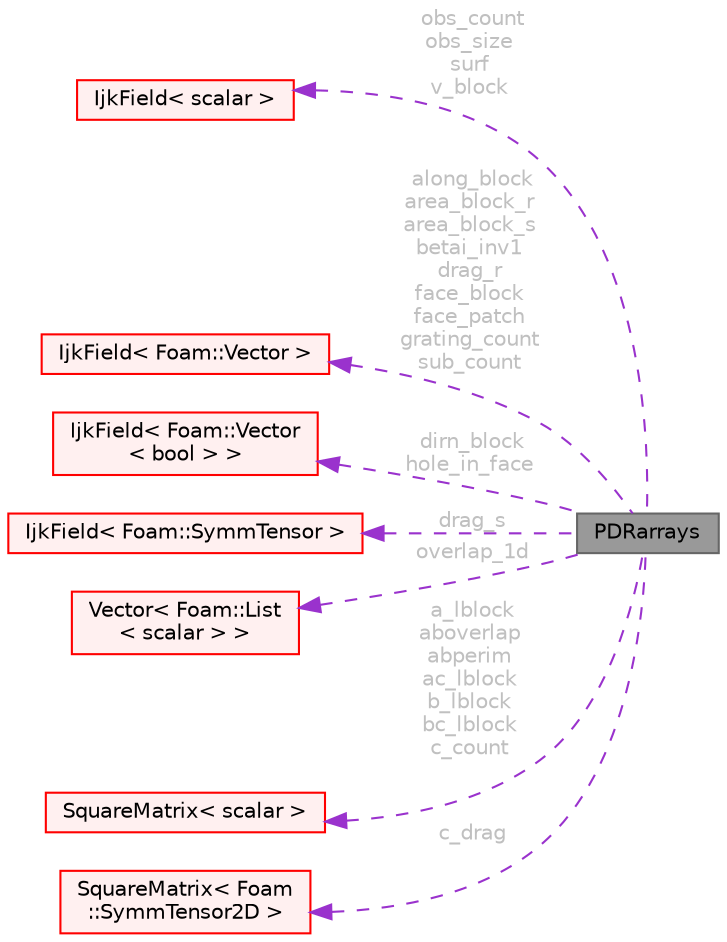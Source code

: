 digraph "PDRarrays"
{
 // LATEX_PDF_SIZE
  bgcolor="transparent";
  edge [fontname=Helvetica,fontsize=10,labelfontname=Helvetica,labelfontsize=10];
  node [fontname=Helvetica,fontsize=10,shape=box,height=0.2,width=0.4];
  rankdir="LR";
  Node1 [id="Node000001",label="PDRarrays",height=0.2,width=0.4,color="gray40", fillcolor="grey60", style="filled", fontcolor="black",tooltip="Work array definitions for PDR fields."];
  Node2 -> Node1 [id="edge1_Node000001_Node000002",dir="back",color="darkorchid3",style="dashed",tooltip=" ",label=" obs_count\nobs_size\nsurf\nv_block",fontcolor="grey" ];
  Node2 [id="Node000002",label="IjkField\< scalar \>",height=0.2,width=0.4,color="red", fillcolor="#FFF0F0", style="filled",URL="$classFoam_1_1IjkField.html",tooltip=" "];
  Node12 -> Node1 [id="edge2_Node000001_Node000012",dir="back",color="darkorchid3",style="dashed",tooltip=" ",label=" along_block\narea_block_r\narea_block_s\nbetai_inv1\ndrag_r\nface_block\nface_patch\ngrating_count\nsub_count",fontcolor="grey" ];
  Node12 [id="Node000012",label="IjkField\< Foam::Vector \>",height=0.2,width=0.4,color="red", fillcolor="#FFF0F0", style="filled",URL="$classFoam_1_1IjkField.html",tooltip=" "];
  Node14 -> Node1 [id="edge3_Node000001_Node000014",dir="back",color="darkorchid3",style="dashed",tooltip=" ",label=" dirn_block\nhole_in_face",fontcolor="grey" ];
  Node14 [id="Node000014",label="IjkField\< Foam::Vector\l\< bool \> \>",height=0.2,width=0.4,color="red", fillcolor="#FFF0F0", style="filled",URL="$classFoam_1_1IjkField.html",tooltip=" "];
  Node16 -> Node1 [id="edge4_Node000001_Node000016",dir="back",color="darkorchid3",style="dashed",tooltip=" ",label=" drag_s",fontcolor="grey" ];
  Node16 [id="Node000016",label="IjkField\< Foam::SymmTensor \>",height=0.2,width=0.4,color="red", fillcolor="#FFF0F0", style="filled",URL="$classFoam_1_1IjkField.html",tooltip=" "];
  Node18 -> Node1 [id="edge5_Node000001_Node000018",dir="back",color="darkorchid3",style="dashed",tooltip=" ",label=" overlap_1d",fontcolor="grey" ];
  Node18 [id="Node000018",label="Vector\< Foam::List\l\< scalar \> \>",height=0.2,width=0.4,color="red", fillcolor="#FFF0F0", style="filled",URL="$classFoam_1_1Vector.html",tooltip=" "];
  Node23 -> Node1 [id="edge6_Node000001_Node000023",dir="back",color="darkorchid3",style="dashed",tooltip=" ",label=" a_lblock\naboverlap\nabperim\nac_lblock\nb_lblock\nbc_lblock\nc_count",fontcolor="grey" ];
  Node23 [id="Node000023",label="SquareMatrix\< scalar \>",height=0.2,width=0.4,color="red", fillcolor="#FFF0F0", style="filled",URL="$classFoam_1_1SquareMatrix.html",tooltip=" "];
  Node28 -> Node1 [id="edge7_Node000001_Node000028",dir="back",color="darkorchid3",style="dashed",tooltip=" ",label=" c_drag",fontcolor="grey" ];
  Node28 [id="Node000028",label="SquareMatrix\< Foam\l::SymmTensor2D \>",height=0.2,width=0.4,color="red", fillcolor="#FFF0F0", style="filled",URL="$classFoam_1_1SquareMatrix.html",tooltip=" "];
}
